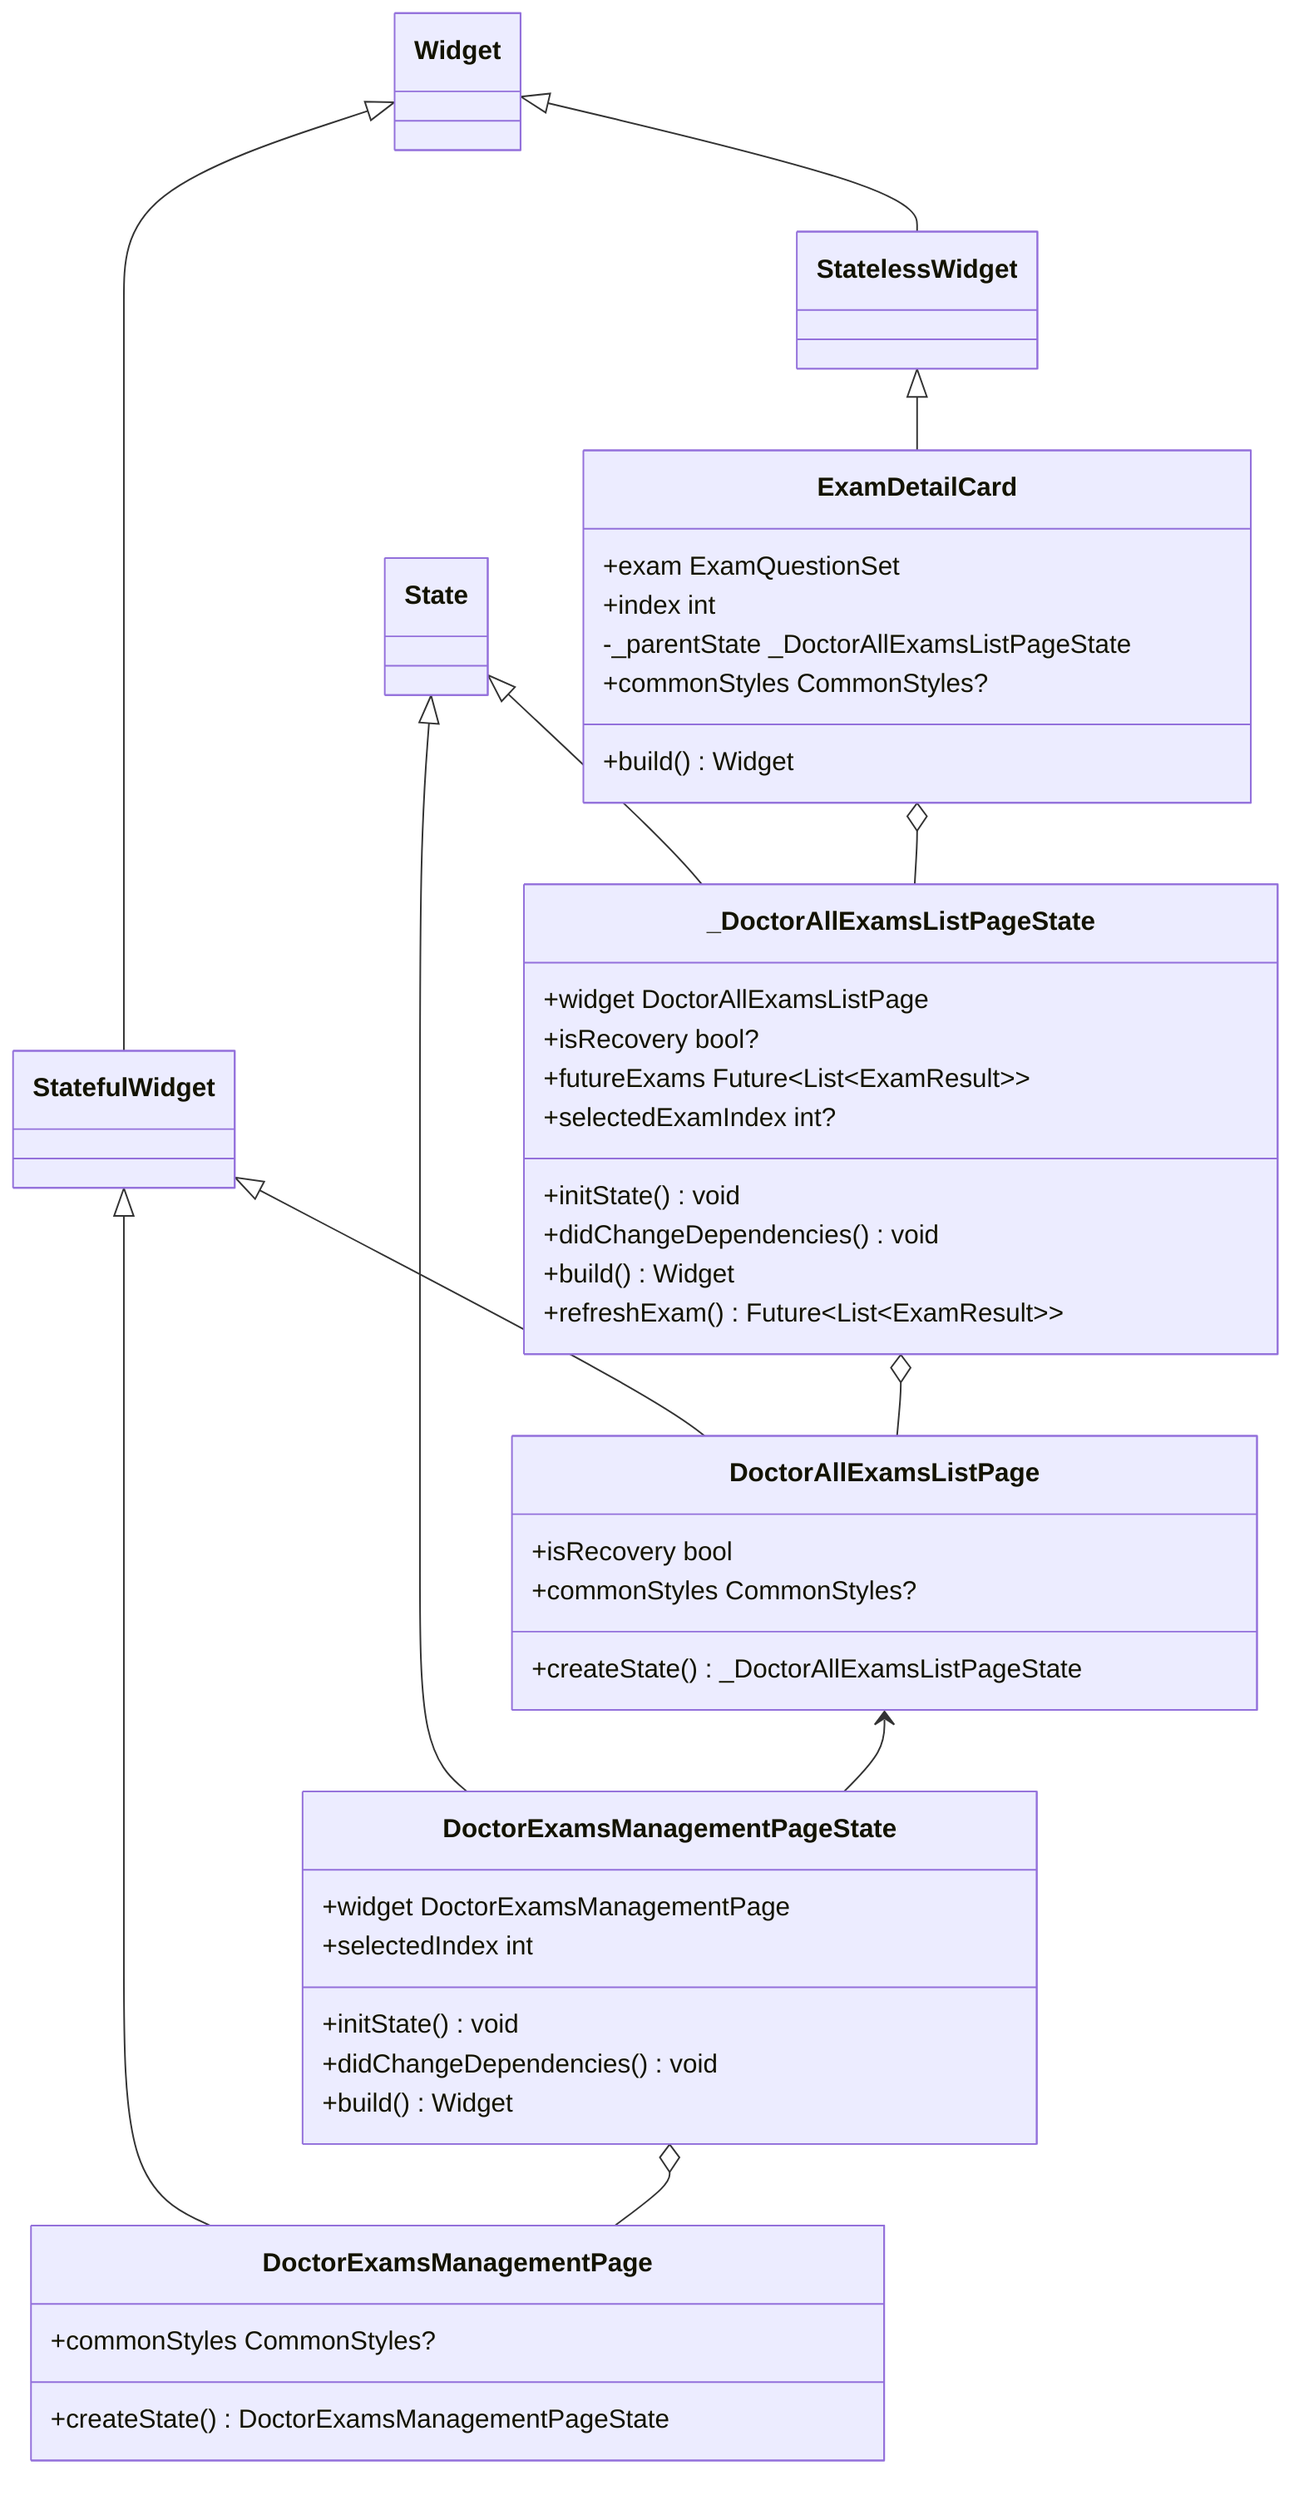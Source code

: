 classDiagram
    class Widget
    Widget <|-- StatefulWidget
    Widget <|-- StatelessWidget

    class DoctorExamsManagementPage
    DoctorExamsManagementPage : +commonStyles CommonStyles?
    DoctorExamsManagementPage : +createState() DoctorExamsManagementPageState
    StatefulWidget <|-- DoctorExamsManagementPage

    class DoctorExamsManagementPageState
    DoctorExamsManagementPageState : +widget DoctorExamsManagementPage
    DoctorExamsManagementPageState : +selectedIndex int
    DoctorExamsManagementPageState : +initState() void
    DoctorExamsManagementPageState : +didChangeDependencies() void
    DoctorExamsManagementPageState : +build() Widget
    State <|-- DoctorExamsManagementPageState
    DoctorExamsManagementPageState o-- DoctorExamsManagementPage
    DoctorAllExamsListPage <-- DoctorExamsManagementPageState

    class DoctorAllExamsListPage
    DoctorAllExamsListPage : +isRecovery bool
    DoctorAllExamsListPage : +commonStyles CommonStyles?

    DoctorAllExamsListPage : +createState() _DoctorAllExamsListPageState
    StatefulWidget <|-- DoctorAllExamsListPage

    class _DoctorAllExamsListPageState
    _DoctorAllExamsListPageState : +widget DoctorAllExamsListPage
    _DoctorAllExamsListPageState : +isRecovery bool?
    _DoctorAllExamsListPageState : +futureExams Future~List~ExamResult~~
    _DoctorAllExamsListPageState : +selectedExamIndex int?
    _DoctorAllExamsListPageState : +initState() void
    _DoctorAllExamsListPageState : +didChangeDependencies() void
    _DoctorAllExamsListPageState : +build() Widget
    _DoctorAllExamsListPageState : +refreshExam() Future~List~ExamResult~~
    State <|-- _DoctorAllExamsListPageState
    _DoctorAllExamsListPageState o-- DoctorAllExamsListPage


    class ExamDetailCard
    ExamDetailCard : +exam ExamQuestionSet
    ExamDetailCard : +index int
    ExamDetailCard : -_parentState _DoctorAllExamsListPageState
    ExamDetailCard o-- _DoctorAllExamsListPageState
    ExamDetailCard : +commonStyles CommonStyles?
    ExamDetailCard : +build() Widget
    StatelessWidget <|-- ExamDetailCard